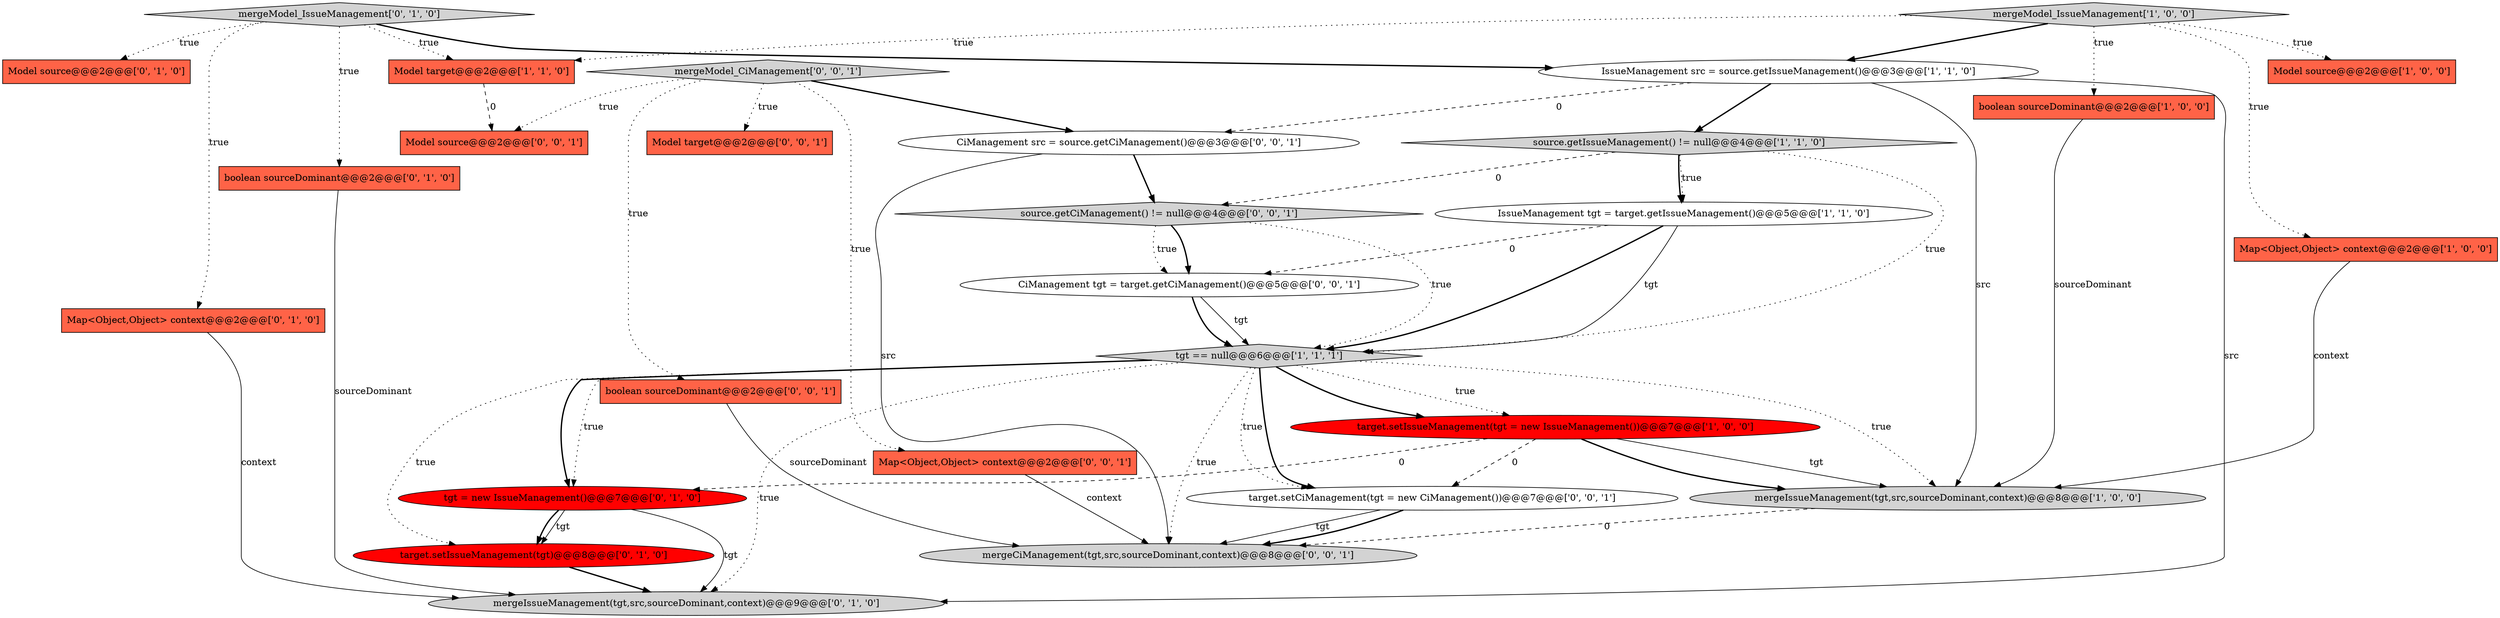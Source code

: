 digraph {
5 [style = filled, label = "boolean sourceDominant@@@2@@@['1', '0', '0']", fillcolor = tomato, shape = box image = "AAA0AAABBB1BBB"];
25 [style = filled, label = "CiManagement tgt = target.getCiManagement()@@@5@@@['0', '0', '1']", fillcolor = white, shape = ellipse image = "AAA0AAABBB3BBB"];
15 [style = filled, label = "boolean sourceDominant@@@2@@@['0', '1', '0']", fillcolor = tomato, shape = box image = "AAA0AAABBB2BBB"];
0 [style = filled, label = "IssueManagement tgt = target.getIssueManagement()@@@5@@@['1', '1', '0']", fillcolor = white, shape = ellipse image = "AAA0AAABBB1BBB"];
24 [style = filled, label = "CiManagement src = source.getCiManagement()@@@3@@@['0', '0', '1']", fillcolor = white, shape = ellipse image = "AAA0AAABBB3BBB"];
13 [style = filled, label = "mergeIssueManagement(tgt,src,sourceDominant,context)@@@9@@@['0', '1', '0']", fillcolor = lightgray, shape = ellipse image = "AAA0AAABBB2BBB"];
8 [style = filled, label = "tgt == null@@@6@@@['1', '1', '1']", fillcolor = lightgray, shape = diamond image = "AAA0AAABBB1BBB"];
26 [style = filled, label = "target.setCiManagement(tgt = new CiManagement())@@@7@@@['0', '0', '1']", fillcolor = white, shape = ellipse image = "AAA0AAABBB3BBB"];
14 [style = filled, label = "Model source@@@2@@@['0', '1', '0']", fillcolor = tomato, shape = box image = "AAA0AAABBB2BBB"];
1 [style = filled, label = "mergeIssueManagement(tgt,src,sourceDominant,context)@@@8@@@['1', '0', '0']", fillcolor = lightgray, shape = ellipse image = "AAA0AAABBB1BBB"];
6 [style = filled, label = "Map<Object,Object> context@@@2@@@['1', '0', '0']", fillcolor = tomato, shape = box image = "AAA0AAABBB1BBB"];
27 [style = filled, label = "Model source@@@2@@@['0', '0', '1']", fillcolor = tomato, shape = box image = "AAA0AAABBB3BBB"];
21 [style = filled, label = "source.getCiManagement() != null@@@4@@@['0', '0', '1']", fillcolor = lightgray, shape = diamond image = "AAA0AAABBB3BBB"];
4 [style = filled, label = "target.setIssueManagement(tgt = new IssueManagement())@@@7@@@['1', '0', '0']", fillcolor = red, shape = ellipse image = "AAA1AAABBB1BBB"];
16 [style = filled, label = "tgt = new IssueManagement()@@@7@@@['0', '1', '0']", fillcolor = red, shape = ellipse image = "AAA1AAABBB2BBB"];
7 [style = filled, label = "IssueManagement src = source.getIssueManagement()@@@3@@@['1', '1', '0']", fillcolor = white, shape = ellipse image = "AAA0AAABBB1BBB"];
3 [style = filled, label = "Model source@@@2@@@['1', '0', '0']", fillcolor = tomato, shape = box image = "AAA0AAABBB1BBB"];
11 [style = filled, label = "Map<Object,Object> context@@@2@@@['0', '1', '0']", fillcolor = tomato, shape = box image = "AAA0AAABBB2BBB"];
9 [style = filled, label = "Model target@@@2@@@['1', '1', '0']", fillcolor = tomato, shape = box image = "AAA0AAABBB1BBB"];
22 [style = filled, label = "mergeModel_CiManagement['0', '0', '1']", fillcolor = lightgray, shape = diamond image = "AAA0AAABBB3BBB"];
23 [style = filled, label = "Model target@@@2@@@['0', '0', '1']", fillcolor = tomato, shape = box image = "AAA0AAABBB3BBB"];
18 [style = filled, label = "boolean sourceDominant@@@2@@@['0', '0', '1']", fillcolor = tomato, shape = box image = "AAA0AAABBB3BBB"];
19 [style = filled, label = "Map<Object,Object> context@@@2@@@['0', '0', '1']", fillcolor = tomato, shape = box image = "AAA0AAABBB3BBB"];
17 [style = filled, label = "mergeModel_IssueManagement['0', '1', '0']", fillcolor = lightgray, shape = diamond image = "AAA0AAABBB2BBB"];
2 [style = filled, label = "source.getIssueManagement() != null@@@4@@@['1', '1', '0']", fillcolor = lightgray, shape = diamond image = "AAA0AAABBB1BBB"];
12 [style = filled, label = "target.setIssueManagement(tgt)@@@8@@@['0', '1', '0']", fillcolor = red, shape = ellipse image = "AAA1AAABBB2BBB"];
20 [style = filled, label = "mergeCiManagement(tgt,src,sourceDominant,context)@@@8@@@['0', '0', '1']", fillcolor = lightgray, shape = ellipse image = "AAA0AAABBB3BBB"];
10 [style = filled, label = "mergeModel_IssueManagement['1', '0', '0']", fillcolor = lightgray, shape = diamond image = "AAA0AAABBB1BBB"];
8->16 [style = bold, label=""];
8->26 [style = dotted, label="true"];
10->6 [style = dotted, label="true"];
2->0 [style = dotted, label="true"];
24->20 [style = solid, label="src"];
22->18 [style = dotted, label="true"];
22->19 [style = dotted, label="true"];
15->13 [style = solid, label="sourceDominant"];
22->23 [style = dotted, label="true"];
4->16 [style = dashed, label="0"];
2->8 [style = dotted, label="true"];
25->8 [style = solid, label="tgt"];
19->20 [style = solid, label="context"];
21->8 [style = dotted, label="true"];
26->20 [style = solid, label="tgt"];
0->8 [style = solid, label="tgt"];
8->16 [style = dotted, label="true"];
17->14 [style = dotted, label="true"];
10->3 [style = dotted, label="true"];
17->11 [style = dotted, label="true"];
11->13 [style = solid, label="context"];
26->20 [style = bold, label=""];
9->27 [style = dashed, label="0"];
16->12 [style = solid, label="tgt"];
4->26 [style = dashed, label="0"];
21->25 [style = bold, label=""];
10->9 [style = dotted, label="true"];
10->5 [style = dotted, label="true"];
10->7 [style = bold, label=""];
16->13 [style = solid, label="tgt"];
8->4 [style = dotted, label="true"];
18->20 [style = solid, label="sourceDominant"];
5->1 [style = solid, label="sourceDominant"];
1->20 [style = dashed, label="0"];
17->7 [style = bold, label=""];
21->25 [style = dotted, label="true"];
8->1 [style = dotted, label="true"];
7->13 [style = solid, label="src"];
7->1 [style = solid, label="src"];
12->13 [style = bold, label=""];
4->1 [style = solid, label="tgt"];
2->0 [style = bold, label=""];
17->15 [style = dotted, label="true"];
8->12 [style = dotted, label="true"];
0->25 [style = dashed, label="0"];
24->21 [style = bold, label=""];
7->24 [style = dashed, label="0"];
2->21 [style = dashed, label="0"];
7->2 [style = bold, label=""];
17->9 [style = dotted, label="true"];
22->27 [style = dotted, label="true"];
0->8 [style = bold, label=""];
25->8 [style = bold, label=""];
4->1 [style = bold, label=""];
8->13 [style = dotted, label="true"];
8->20 [style = dotted, label="true"];
8->4 [style = bold, label=""];
22->24 [style = bold, label=""];
16->12 [style = bold, label=""];
6->1 [style = solid, label="context"];
8->26 [style = bold, label=""];
}
